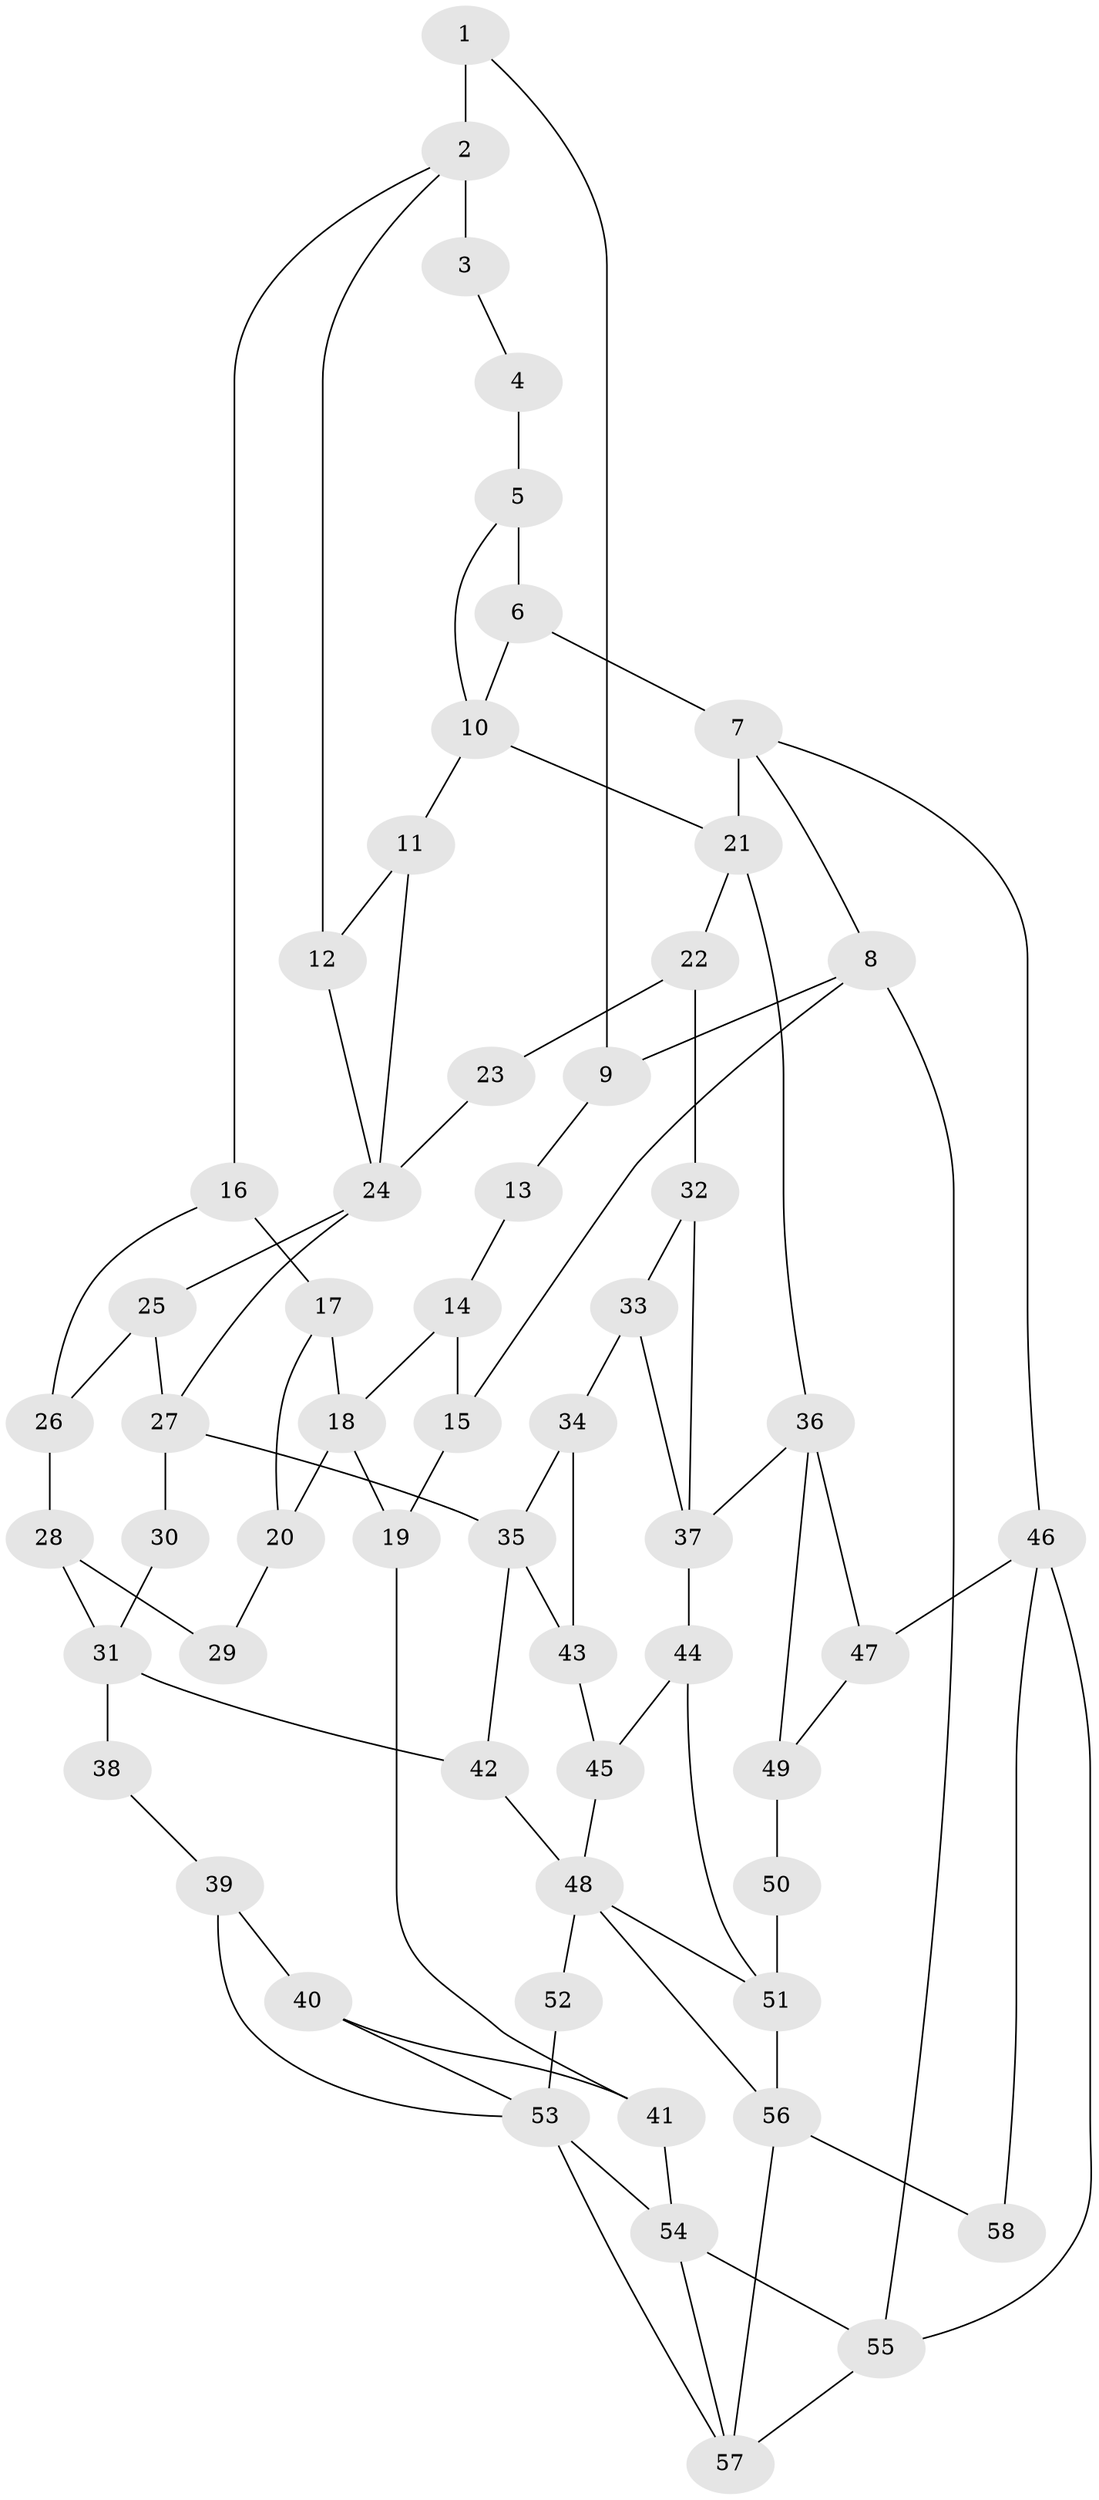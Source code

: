 // original degree distribution, {3: 0.017241379310344827, 4: 0.21551724137931033, 5: 0.5689655172413793, 6: 0.19827586206896552}
// Generated by graph-tools (version 1.1) at 2025/54/03/04/25 22:54:41]
// undirected, 58 vertices, 93 edges
graph export_dot {
  node [color=gray90,style=filled];
  1;
  2;
  3;
  4;
  5;
  6;
  7;
  8;
  9;
  10;
  11;
  12;
  13;
  14;
  15;
  16;
  17;
  18;
  19;
  20;
  21;
  22;
  23;
  24;
  25;
  26;
  27;
  28;
  29;
  30;
  31;
  32;
  33;
  34;
  35;
  36;
  37;
  38;
  39;
  40;
  41;
  42;
  43;
  44;
  45;
  46;
  47;
  48;
  49;
  50;
  51;
  52;
  53;
  54;
  55;
  56;
  57;
  58;
  1 -- 2 [weight=2.0];
  1 -- 9 [weight=1.0];
  2 -- 3 [weight=2.0];
  2 -- 12 [weight=1.0];
  2 -- 16 [weight=1.0];
  3 -- 4 [weight=1.0];
  4 -- 5 [weight=2.0];
  5 -- 6 [weight=3.0];
  5 -- 10 [weight=1.0];
  6 -- 7 [weight=2.0];
  6 -- 10 [weight=1.0];
  7 -- 8 [weight=1.0];
  7 -- 21 [weight=1.0];
  7 -- 46 [weight=1.0];
  8 -- 9 [weight=1.0];
  8 -- 15 [weight=1.0];
  8 -- 55 [weight=1.0];
  9 -- 13 [weight=2.0];
  10 -- 11 [weight=1.0];
  10 -- 21 [weight=1.0];
  11 -- 12 [weight=1.0];
  11 -- 24 [weight=1.0];
  12 -- 24 [weight=1.0];
  13 -- 14 [weight=1.0];
  14 -- 15 [weight=1.0];
  14 -- 18 [weight=1.0];
  15 -- 19 [weight=1.0];
  16 -- 17 [weight=1.0];
  16 -- 26 [weight=1.0];
  17 -- 18 [weight=1.0];
  17 -- 20 [weight=1.0];
  18 -- 19 [weight=1.0];
  18 -- 20 [weight=1.0];
  19 -- 41 [weight=1.0];
  20 -- 29 [weight=1.0];
  21 -- 22 [weight=1.0];
  21 -- 36 [weight=2.0];
  22 -- 23 [weight=1.0];
  22 -- 32 [weight=1.0];
  23 -- 24 [weight=2.0];
  24 -- 25 [weight=1.0];
  24 -- 27 [weight=1.0];
  25 -- 26 [weight=1.0];
  25 -- 27 [weight=1.0];
  26 -- 28 [weight=1.0];
  27 -- 30 [weight=2.0];
  27 -- 35 [weight=2.0];
  28 -- 29 [weight=2.0];
  28 -- 31 [weight=2.0];
  30 -- 31 [weight=1.0];
  31 -- 38 [weight=2.0];
  31 -- 42 [weight=1.0];
  32 -- 33 [weight=1.0];
  32 -- 37 [weight=1.0];
  33 -- 34 [weight=1.0];
  33 -- 37 [weight=1.0];
  34 -- 35 [weight=1.0];
  34 -- 43 [weight=1.0];
  35 -- 42 [weight=1.0];
  35 -- 43 [weight=1.0];
  36 -- 37 [weight=2.0];
  36 -- 47 [weight=1.0];
  36 -- 49 [weight=1.0];
  37 -- 44 [weight=2.0];
  38 -- 39 [weight=1.0];
  39 -- 40 [weight=1.0];
  39 -- 53 [weight=1.0];
  40 -- 41 [weight=1.0];
  40 -- 53 [weight=1.0];
  41 -- 54 [weight=1.0];
  42 -- 48 [weight=1.0];
  43 -- 45 [weight=1.0];
  44 -- 45 [weight=1.0];
  44 -- 51 [weight=1.0];
  45 -- 48 [weight=1.0];
  46 -- 47 [weight=1.0];
  46 -- 55 [weight=1.0];
  46 -- 58 [weight=1.0];
  47 -- 49 [weight=1.0];
  48 -- 51 [weight=1.0];
  48 -- 52 [weight=2.0];
  48 -- 56 [weight=1.0];
  49 -- 50 [weight=4.0];
  50 -- 51 [weight=2.0];
  51 -- 56 [weight=2.0];
  52 -- 53 [weight=2.0];
  53 -- 54 [weight=1.0];
  53 -- 57 [weight=1.0];
  54 -- 55 [weight=1.0];
  54 -- 57 [weight=1.0];
  55 -- 57 [weight=1.0];
  56 -- 57 [weight=1.0];
  56 -- 58 [weight=2.0];
}
